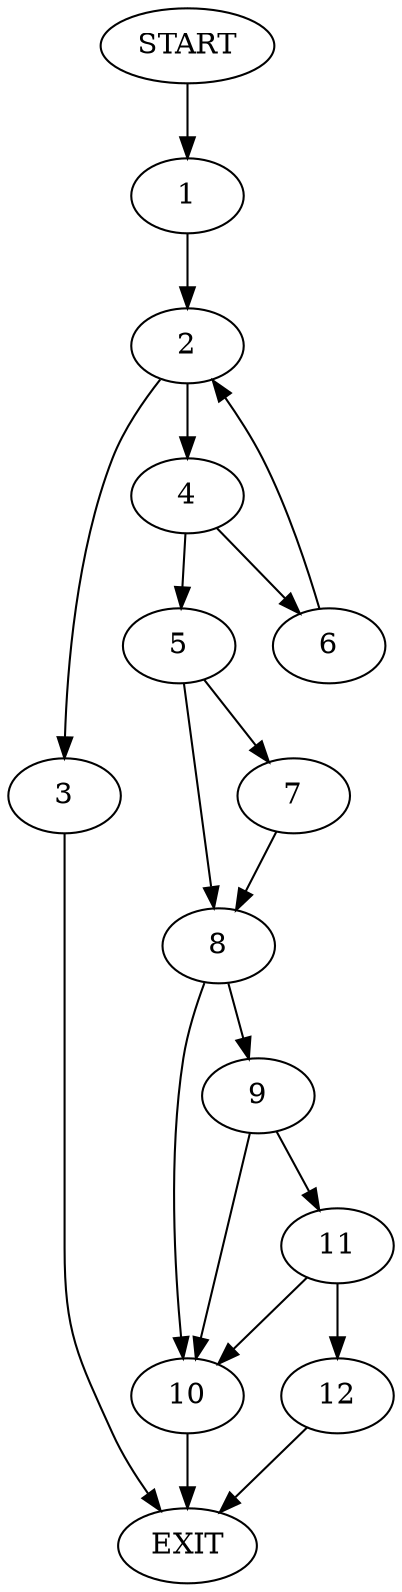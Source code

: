 digraph {
0 [label="START"]
13 [label="EXIT"]
0 -> 1
1 -> 2
2 -> 3
2 -> 4
3 -> 13
4 -> 5
4 -> 6
5 -> 7
5 -> 8
6 -> 2
8 -> 9
8 -> 10
7 -> 8
9 -> 11
9 -> 10
10 -> 13
11 -> 12
11 -> 10
12 -> 13
}
